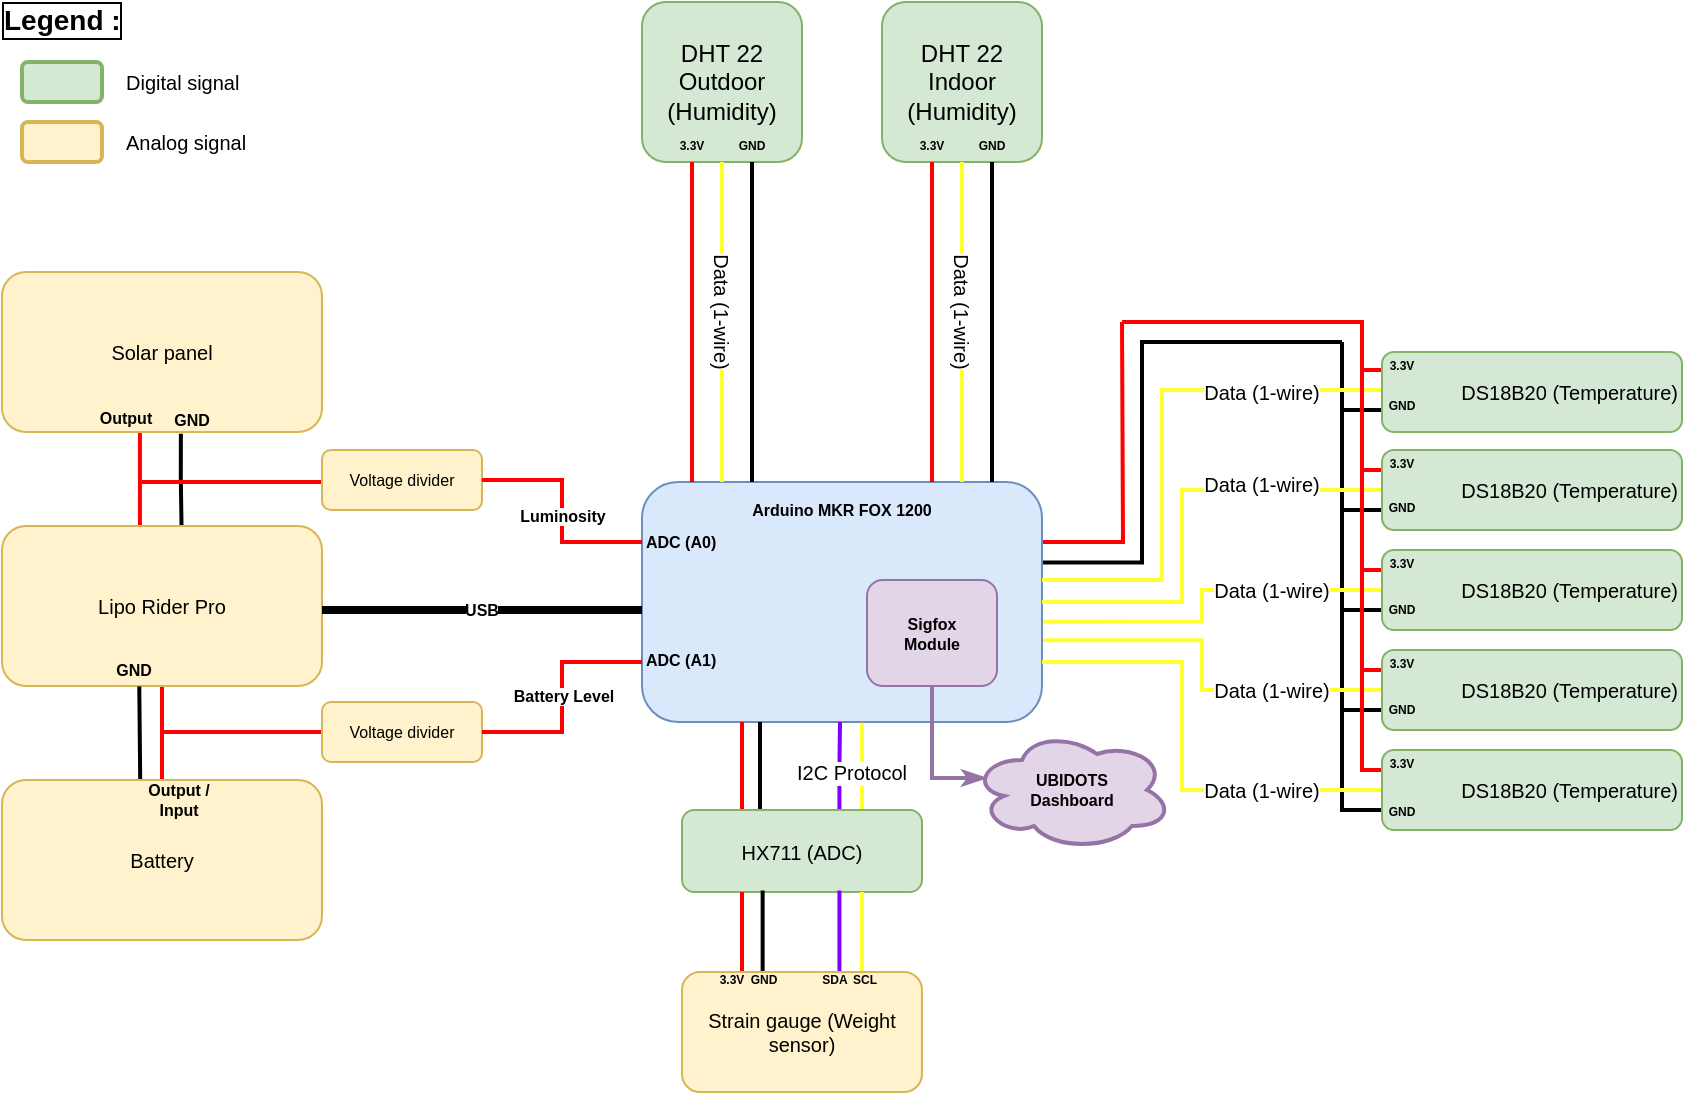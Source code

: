 <mxfile version="15.4.3" type="device"><diagram id="5MrgnKDGI7gBkpORk5VN" name="Page-1"><mxGraphModel dx="1038" dy="543" grid="1" gridSize="10" guides="1" tooltips="1" connect="1" arrows="1" fold="1" page="1" pageScale="1" pageWidth="1169" pageHeight="827" math="0" shadow="0"><root><mxCell id="0"/><mxCell id="1" parent="0"/><mxCell id="oPPZRopH76b0isRMTN4b-41" style="edgeStyle=orthogonalEdgeStyle;rounded=0;orthogonalLoop=1;jettySize=auto;html=1;exitX=1;exitY=0.25;exitDx=0;exitDy=0;fontSize=10;endArrow=none;endFill=0;strokeColor=#FF0000;strokeWidth=2;" edge="1" parent="1" source="oPPZRopH76b0isRMTN4b-7"><mxGeometry relative="1" as="geometry"><mxPoint x="720" y="280" as="targetPoint"/></mxGeometry></mxCell><mxCell id="oPPZRopH76b0isRMTN4b-47" style="edgeStyle=orthogonalEdgeStyle;rounded=0;orthogonalLoop=1;jettySize=auto;html=1;exitX=0.998;exitY=0.335;exitDx=0;exitDy=0;fontSize=10;endArrow=none;endFill=0;strokeColor=#000000;strokeWidth=2;exitPerimeter=0;" edge="1" parent="1" source="oPPZRopH76b0isRMTN4b-7"><mxGeometry relative="1" as="geometry"><mxPoint x="830" y="290" as="targetPoint"/><Array as="points"><mxPoint x="730" y="400"/></Array></mxGeometry></mxCell><mxCell id="oPPZRopH76b0isRMTN4b-7" value="" style="rounded=1;whiteSpace=wrap;html=1;fillColor=#dae8fc;strokeColor=#6c8ebf;" vertex="1" parent="1"><mxGeometry x="480" y="360" width="200" height="120" as="geometry"/></mxCell><mxCell id="oPPZRopH76b0isRMTN4b-8" value="DHT 22 Outdoor&lt;br&gt;(Humidity)" style="rounded=1;whiteSpace=wrap;html=1;fillColor=#d5e8d4;strokeColor=#82b366;" vertex="1" parent="1"><mxGeometry x="480" y="120" width="80" height="80" as="geometry"/></mxCell><mxCell id="oPPZRopH76b0isRMTN4b-9" value="DHT 22 Indoor&lt;br&gt;(Humidity)" style="rounded=1;whiteSpace=wrap;html=1;fillColor=#d5e8d4;strokeColor=#82b366;" vertex="1" parent="1"><mxGeometry x="600" y="120" width="80" height="80" as="geometry"/></mxCell><mxCell id="oPPZRopH76b0isRMTN4b-10" value="" style="line;strokeWidth=2;direction=south;html=1;strokeColor=#FF0000;" vertex="1" parent="1"><mxGeometry x="500" y="200" width="10" height="160" as="geometry"/></mxCell><mxCell id="oPPZRopH76b0isRMTN4b-11" value="" style="line;strokeWidth=2;direction=north;html=1;strokeColor=#FFFF33;align=center;" vertex="1" parent="1"><mxGeometry x="515" y="200" width="10" height="160" as="geometry"/></mxCell><mxCell id="oPPZRopH76b0isRMTN4b-12" value="" style="line;strokeWidth=2;direction=south;html=1;" vertex="1" parent="1"><mxGeometry x="530" y="200" width="10" height="160" as="geometry"/></mxCell><mxCell id="oPPZRopH76b0isRMTN4b-14" value="" style="line;strokeWidth=2;direction=south;html=1;strokeColor=#FF0000;" vertex="1" parent="1"><mxGeometry x="620" y="200" width="10" height="160" as="geometry"/></mxCell><mxCell id="oPPZRopH76b0isRMTN4b-15" value="" style="line;strokeWidth=2;direction=south;html=1;strokeColor=#FFFF33;" vertex="1" parent="1"><mxGeometry x="635" y="200" width="10" height="160" as="geometry"/></mxCell><mxCell id="oPPZRopH76b0isRMTN4b-16" value="" style="line;strokeWidth=2;direction=south;html=1;" vertex="1" parent="1"><mxGeometry x="650" y="200" width="10" height="160" as="geometry"/></mxCell><mxCell id="oPPZRopH76b0isRMTN4b-17" value="&lt;font style=&quot;font-size: 6px ; line-height: 0.8&quot;&gt;&lt;b&gt;3.3V&lt;/b&gt;&lt;/font&gt;" style="text;html=1;strokeColor=none;fillColor=none;align=center;verticalAlign=middle;whiteSpace=wrap;rounded=0;" vertex="1" parent="1"><mxGeometry x="500" y="180" width="10" height="20" as="geometry"/></mxCell><mxCell id="oPPZRopH76b0isRMTN4b-18" value="&lt;font style=&quot;font-size: 6px ; line-height: 0.8&quot;&gt;&lt;b&gt;3.3V&lt;/b&gt;&lt;/font&gt;" style="text;html=1;strokeColor=none;fillColor=none;align=center;verticalAlign=middle;whiteSpace=wrap;rounded=0;" vertex="1" parent="1"><mxGeometry x="620" y="180" width="10" height="20" as="geometry"/></mxCell><mxCell id="oPPZRopH76b0isRMTN4b-19" value="&lt;font style=&quot;font-size: 6px ; line-height: 0.8&quot;&gt;&lt;b&gt;GND&lt;/b&gt;&lt;/font&gt;" style="text;html=1;strokeColor=none;fillColor=none;align=center;verticalAlign=middle;whiteSpace=wrap;rounded=0;" vertex="1" parent="1"><mxGeometry x="525" y="180" width="20" height="20" as="geometry"/></mxCell><mxCell id="oPPZRopH76b0isRMTN4b-20" value="&lt;font style=&quot;font-size: 6px ; line-height: 0.8&quot;&gt;&lt;b&gt;GND&lt;/b&gt;&lt;/font&gt;" style="text;html=1;strokeColor=none;fillColor=none;align=center;verticalAlign=middle;whiteSpace=wrap;rounded=0;" vertex="1" parent="1"><mxGeometry x="645" y="180" width="20" height="20" as="geometry"/></mxCell><mxCell id="oPPZRopH76b0isRMTN4b-21" value="Data (1-wire)" style="text;html=1;strokeColor=none;fillColor=none;align=center;verticalAlign=middle;whiteSpace=wrap;rounded=0;fontSize=10;rotation=90;direction=east;labelBackgroundColor=default;" vertex="1" parent="1"><mxGeometry x="485" y="270" width="70" height="10" as="geometry"/></mxCell><mxCell id="oPPZRopH76b0isRMTN4b-22" value="Data (1-wire)" style="text;html=1;strokeColor=none;fillColor=none;align=center;verticalAlign=middle;whiteSpace=wrap;rounded=0;fontSize=10;rotation=90;direction=east;labelBackgroundColor=default;" vertex="1" parent="1"><mxGeometry x="605" y="270" width="70" height="10" as="geometry"/></mxCell><mxCell id="oPPZRopH76b0isRMTN4b-37" style="edgeStyle=orthogonalEdgeStyle;rounded=0;orthogonalLoop=1;jettySize=auto;html=1;exitX=0;exitY=0.25;exitDx=0;exitDy=0;fontSize=10;endArrow=none;endFill=0;strokeColor=#FF0000;strokeWidth=2;" edge="1" parent="1"><mxGeometry relative="1" as="geometry"><mxPoint x="840" y="304.286" as="targetPoint"/><mxPoint x="850" y="304" as="sourcePoint"/></mxGeometry></mxCell><mxCell id="oPPZRopH76b0isRMTN4b-42" style="edgeStyle=orthogonalEdgeStyle;rounded=0;orthogonalLoop=1;jettySize=auto;html=1;exitX=0;exitY=0.75;exitDx=0;exitDy=0;fontSize=10;endArrow=none;endFill=0;strokeColor=#000000;strokeWidth=2;" edge="1" parent="1"><mxGeometry relative="1" as="geometry"><mxPoint x="830" y="290" as="targetPoint"/><mxPoint x="850" y="324" as="sourcePoint"/></mxGeometry></mxCell><mxCell id="oPPZRopH76b0isRMTN4b-49" style="edgeStyle=orthogonalEdgeStyle;rounded=0;orthogonalLoop=1;jettySize=auto;html=1;exitX=0;exitY=0.5;exitDx=0;exitDy=0;fontSize=10;endArrow=none;endFill=0;strokeColor=#FFFF33;strokeWidth=2;" edge="1" parent="1"><mxGeometry relative="1" as="geometry"><mxPoint x="680" y="409" as="targetPoint"/><mxPoint x="850" y="314" as="sourcePoint"/><Array as="points"><mxPoint x="740" y="314"/><mxPoint x="740" y="409"/></Array></mxGeometry></mxCell><mxCell id="oPPZRopH76b0isRMTN4b-35" style="edgeStyle=orthogonalEdgeStyle;rounded=0;orthogonalLoop=1;jettySize=auto;html=1;exitX=0;exitY=0;exitDx=0;exitDy=0;fontSize=10;endArrow=none;endFill=0;strokeColor=#FF0000;strokeWidth=2;" edge="1" parent="1" source="oPPZRopH76b0isRMTN4b-24"><mxGeometry relative="1" as="geometry"><mxPoint x="849.857" y="344.286" as="targetPoint"/></mxGeometry></mxCell><mxCell id="oPPZRopH76b0isRMTN4b-36" style="edgeStyle=orthogonalEdgeStyle;rounded=0;orthogonalLoop=1;jettySize=auto;html=1;exitX=0;exitY=0.25;exitDx=0;exitDy=0;fontSize=10;endArrow=none;endFill=0;strokeColor=#FF0000;strokeWidth=2;" edge="1" parent="1" source="oPPZRopH76b0isRMTN4b-24"><mxGeometry relative="1" as="geometry"><mxPoint x="720" y="280" as="targetPoint"/><Array as="points"><mxPoint x="840" y="354"/></Array></mxGeometry></mxCell><mxCell id="oPPZRopH76b0isRMTN4b-43" style="edgeStyle=orthogonalEdgeStyle;rounded=0;orthogonalLoop=1;jettySize=auto;html=1;exitX=0;exitY=0.75;exitDx=0;exitDy=0;fontSize=10;endArrow=none;endFill=0;strokeColor=#000000;strokeWidth=2;" edge="1" parent="1" source="oPPZRopH76b0isRMTN4b-24"><mxGeometry relative="1" as="geometry"><mxPoint x="830" y="320" as="targetPoint"/></mxGeometry></mxCell><mxCell id="oPPZRopH76b0isRMTN4b-50" style="edgeStyle=orthogonalEdgeStyle;rounded=0;orthogonalLoop=1;jettySize=auto;html=1;exitX=0;exitY=0.5;exitDx=0;exitDy=0;fontSize=10;endArrow=none;endFill=0;strokeColor=#FFFF33;strokeWidth=2;" edge="1" parent="1" source="oPPZRopH76b0isRMTN4b-24"><mxGeometry relative="1" as="geometry"><mxPoint x="680" y="420" as="targetPoint"/><Array as="points"><mxPoint x="750" y="364"/><mxPoint x="750" y="420"/></Array></mxGeometry></mxCell><mxCell id="oPPZRopH76b0isRMTN4b-24" value="&lt;span style=&quot;&quot;&gt;DS18B20 (Temperature)&lt;/span&gt;" style="rounded=1;whiteSpace=wrap;html=1;labelBackgroundColor=none;fontSize=10;strokeColor=#82b366;align=right;fillColor=#d5e8d4;" vertex="1" parent="1"><mxGeometry x="850" y="344" width="150" height="40" as="geometry"/></mxCell><mxCell id="oPPZRopH76b0isRMTN4b-38" style="edgeStyle=orthogonalEdgeStyle;rounded=0;orthogonalLoop=1;jettySize=auto;html=1;exitX=0;exitY=0.25;exitDx=0;exitDy=0;fontSize=10;endArrow=none;endFill=0;strokeColor=#FF0000;strokeWidth=2;" edge="1" parent="1" source="oPPZRopH76b0isRMTN4b-25"><mxGeometry relative="1" as="geometry"><mxPoint x="840" y="350" as="targetPoint"/><Array as="points"><mxPoint x="840" y="404"/></Array></mxGeometry></mxCell><mxCell id="oPPZRopH76b0isRMTN4b-44" style="edgeStyle=orthogonalEdgeStyle;rounded=0;orthogonalLoop=1;jettySize=auto;html=1;exitX=0;exitY=0.75;exitDx=0;exitDy=0;fontSize=10;endArrow=none;endFill=0;strokeColor=#000000;strokeWidth=2;" edge="1" parent="1" source="oPPZRopH76b0isRMTN4b-25"><mxGeometry relative="1" as="geometry"><mxPoint x="830" y="370" as="targetPoint"/></mxGeometry></mxCell><mxCell id="oPPZRopH76b0isRMTN4b-51" style="edgeStyle=orthogonalEdgeStyle;rounded=0;orthogonalLoop=1;jettySize=auto;html=1;exitX=0;exitY=0.5;exitDx=0;exitDy=0;fontSize=10;endArrow=none;endFill=0;strokeColor=#FFFF33;strokeWidth=2;entryX=1.003;entryY=0.582;entryDx=0;entryDy=0;entryPerimeter=0;" edge="1" parent="1" source="oPPZRopH76b0isRMTN4b-25" target="oPPZRopH76b0isRMTN4b-7"><mxGeometry relative="1" as="geometry"><mxPoint x="820" y="414" as="targetPoint"/><Array as="points"><mxPoint x="760" y="414"/><mxPoint x="760" y="430"/></Array></mxGeometry></mxCell><mxCell id="oPPZRopH76b0isRMTN4b-25" value="&lt;span style=&quot;&quot;&gt;DS18B20 (Temperature)&lt;/span&gt;" style="rounded=1;whiteSpace=wrap;html=1;labelBackgroundColor=none;fontSize=10;strokeColor=#82b366;align=right;fillColor=#d5e8d4;" vertex="1" parent="1"><mxGeometry x="850" y="394" width="150" height="40" as="geometry"/></mxCell><mxCell id="oPPZRopH76b0isRMTN4b-39" style="edgeStyle=orthogonalEdgeStyle;rounded=0;orthogonalLoop=1;jettySize=auto;html=1;exitX=0;exitY=0.25;exitDx=0;exitDy=0;fontSize=10;endArrow=none;endFill=0;strokeColor=#FF0000;strokeWidth=2;" edge="1" parent="1" source="oPPZRopH76b0isRMTN4b-26"><mxGeometry relative="1" as="geometry"><mxPoint x="840" y="400" as="targetPoint"/><Array as="points"><mxPoint x="840" y="454"/></Array></mxGeometry></mxCell><mxCell id="oPPZRopH76b0isRMTN4b-45" style="edgeStyle=orthogonalEdgeStyle;rounded=0;orthogonalLoop=1;jettySize=auto;html=1;exitX=0;exitY=0.75;exitDx=0;exitDy=0;fontSize=10;endArrow=none;endFill=0;strokeColor=#000000;strokeWidth=2;" edge="1" parent="1" source="oPPZRopH76b0isRMTN4b-26"><mxGeometry relative="1" as="geometry"><mxPoint x="830" y="420" as="targetPoint"/></mxGeometry></mxCell><mxCell id="oPPZRopH76b0isRMTN4b-52" style="edgeStyle=orthogonalEdgeStyle;rounded=0;orthogonalLoop=1;jettySize=auto;html=1;exitX=0;exitY=0.5;exitDx=0;exitDy=0;fontSize=10;endArrow=none;endFill=0;strokeColor=#FFFF33;strokeWidth=2;entryX=1.003;entryY=0.659;entryDx=0;entryDy=0;entryPerimeter=0;" edge="1" parent="1" source="oPPZRopH76b0isRMTN4b-26" target="oPPZRopH76b0isRMTN4b-7"><mxGeometry relative="1" as="geometry"><mxPoint x="820" y="464.286" as="targetPoint"/><Array as="points"><mxPoint x="760" y="464"/><mxPoint x="760" y="439"/></Array></mxGeometry></mxCell><mxCell id="oPPZRopH76b0isRMTN4b-26" value="&lt;span style=&quot;&quot;&gt;DS18B20 (Temperature)&lt;/span&gt;" style="rounded=1;whiteSpace=wrap;html=1;labelBackgroundColor=none;fontSize=10;strokeColor=#82b366;align=right;fillColor=#d5e8d4;" vertex="1" parent="1"><mxGeometry x="850" y="444" width="150" height="40" as="geometry"/></mxCell><mxCell id="oPPZRopH76b0isRMTN4b-40" style="edgeStyle=orthogonalEdgeStyle;rounded=0;orthogonalLoop=1;jettySize=auto;html=1;exitX=0;exitY=0.25;exitDx=0;exitDy=0;fontSize=10;endArrow=none;endFill=0;strokeColor=#FF0000;strokeWidth=2;" edge="1" parent="1" source="oPPZRopH76b0isRMTN4b-27"><mxGeometry relative="1" as="geometry"><mxPoint x="840" y="450" as="targetPoint"/><Array as="points"><mxPoint x="840" y="504"/></Array></mxGeometry></mxCell><mxCell id="oPPZRopH76b0isRMTN4b-46" style="edgeStyle=orthogonalEdgeStyle;rounded=0;orthogonalLoop=1;jettySize=auto;html=1;exitX=0;exitY=0.75;exitDx=0;exitDy=0;fontSize=10;endArrow=none;endFill=0;strokeColor=#000000;strokeWidth=2;" edge="1" parent="1" source="oPPZRopH76b0isRMTN4b-27"><mxGeometry relative="1" as="geometry"><mxPoint x="830" y="470" as="targetPoint"/></mxGeometry></mxCell><mxCell id="oPPZRopH76b0isRMTN4b-53" style="edgeStyle=orthogonalEdgeStyle;rounded=0;orthogonalLoop=1;jettySize=auto;html=1;exitX=0;exitY=0.5;exitDx=0;exitDy=0;fontSize=10;endArrow=none;endFill=0;strokeColor=#FFFF33;strokeWidth=2;entryX=1;entryY=0.75;entryDx=0;entryDy=0;" edge="1" parent="1" source="oPPZRopH76b0isRMTN4b-27" target="oPPZRopH76b0isRMTN4b-7"><mxGeometry relative="1" as="geometry"><mxPoint x="820" y="514" as="targetPoint"/><Array as="points"><mxPoint x="750" y="514"/><mxPoint x="750" y="450"/></Array></mxGeometry></mxCell><mxCell id="oPPZRopH76b0isRMTN4b-27" value="&lt;span style=&quot;&quot;&gt;DS18B20 (Temperature)&lt;/span&gt;" style="rounded=1;whiteSpace=wrap;html=1;labelBackgroundColor=none;fontSize=10;strokeColor=#82b366;align=right;fillColor=#d5e8d4;" vertex="1" parent="1"><mxGeometry x="850" y="494" width="150" height="40" as="geometry"/></mxCell><mxCell id="oPPZRopH76b0isRMTN4b-54" value="&lt;span style=&quot;line-height: 0.7;&quot;&gt;&lt;font style=&quot;font-size: 10px&quot;&gt;DS18B20 (Temperature)&lt;/font&gt;&lt;/span&gt;" style="rounded=1;whiteSpace=wrap;html=1;labelBackgroundColor=none;fontSize=10;strokeColor=#82b366;align=right;fillColor=#d5e8d4;" vertex="1" parent="1"><mxGeometry x="850" y="295" width="150" height="40" as="geometry"/></mxCell><mxCell id="oPPZRopH76b0isRMTN4b-55" value="&lt;font style=&quot;font-size: 6px ; line-height: 0.8&quot;&gt;&lt;b&gt;3.3V&lt;/b&gt;&lt;/font&gt;" style="text;html=1;strokeColor=none;fillColor=none;align=center;verticalAlign=middle;whiteSpace=wrap;rounded=0;" vertex="1" parent="1"><mxGeometry x="850" y="295" width="20" height="10" as="geometry"/></mxCell><mxCell id="oPPZRopH76b0isRMTN4b-56" value="&lt;font style=&quot;font-size: 6px ; line-height: 0.8&quot;&gt;&lt;b&gt;3.3V&lt;/b&gt;&lt;/font&gt;" style="text;html=1;strokeColor=none;fillColor=none;align=center;verticalAlign=middle;whiteSpace=wrap;rounded=0;" vertex="1" parent="1"><mxGeometry x="850" y="344" width="20" height="10" as="geometry"/></mxCell><mxCell id="oPPZRopH76b0isRMTN4b-57" value="&lt;font style=&quot;font-size: 6px ; line-height: 0.8&quot;&gt;&lt;b&gt;3.3V&lt;/b&gt;&lt;/font&gt;" style="text;html=1;strokeColor=none;fillColor=none;align=center;verticalAlign=middle;whiteSpace=wrap;rounded=0;" vertex="1" parent="1"><mxGeometry x="850" y="394" width="20" height="10" as="geometry"/></mxCell><mxCell id="oPPZRopH76b0isRMTN4b-58" value="&lt;font style=&quot;font-size: 6px ; line-height: 0.8&quot;&gt;&lt;b&gt;3.3V&lt;/b&gt;&lt;/font&gt;" style="text;html=1;strokeColor=none;fillColor=none;align=center;verticalAlign=middle;whiteSpace=wrap;rounded=0;" vertex="1" parent="1"><mxGeometry x="850" y="444" width="20" height="10" as="geometry"/></mxCell><mxCell id="oPPZRopH76b0isRMTN4b-59" value="&lt;font style=&quot;font-size: 6px ; line-height: 0.8&quot;&gt;&lt;b&gt;3.3V&lt;/b&gt;&lt;/font&gt;" style="text;html=1;strokeColor=none;fillColor=none;align=center;verticalAlign=middle;whiteSpace=wrap;rounded=0;" vertex="1" parent="1"><mxGeometry x="850" y="494" width="20" height="10" as="geometry"/></mxCell><mxCell id="oPPZRopH76b0isRMTN4b-60" value="&lt;font style=&quot;font-size: 6px ; line-height: 0.8&quot;&gt;&lt;b&gt;GND&lt;/b&gt;&lt;/font&gt;" style="text;html=1;strokeColor=none;fillColor=none;align=center;verticalAlign=middle;whiteSpace=wrap;rounded=0;" vertex="1" parent="1"><mxGeometry x="850" y="315" width="20" height="10" as="geometry"/></mxCell><mxCell id="oPPZRopH76b0isRMTN4b-62" value="&lt;font style=&quot;font-size: 6px ; line-height: 0.8&quot;&gt;&lt;b&gt;GND&lt;/b&gt;&lt;/font&gt;" style="text;html=1;strokeColor=none;fillColor=none;align=center;verticalAlign=middle;whiteSpace=wrap;rounded=0;" vertex="1" parent="1"><mxGeometry x="850" y="366" width="20" height="10" as="geometry"/></mxCell><mxCell id="oPPZRopH76b0isRMTN4b-63" value="&lt;font style=&quot;font-size: 6px ; line-height: 0.8&quot;&gt;&lt;b&gt;GND&lt;/b&gt;&lt;/font&gt;" style="text;html=1;strokeColor=none;fillColor=none;align=center;verticalAlign=middle;whiteSpace=wrap;rounded=0;" vertex="1" parent="1"><mxGeometry x="850" y="417" width="20" height="10" as="geometry"/></mxCell><mxCell id="oPPZRopH76b0isRMTN4b-64" value="&lt;font style=&quot;font-size: 6px ; line-height: 0.8&quot;&gt;&lt;b&gt;GND&lt;/b&gt;&lt;/font&gt;" style="text;html=1;strokeColor=none;fillColor=none;align=center;verticalAlign=middle;whiteSpace=wrap;rounded=0;" vertex="1" parent="1"><mxGeometry x="850" y="467" width="20" height="10" as="geometry"/></mxCell><mxCell id="oPPZRopH76b0isRMTN4b-65" value="&lt;font style=&quot;font-size: 6px ; line-height: 0.8&quot;&gt;&lt;b&gt;GND&lt;/b&gt;&lt;/font&gt;" style="text;html=1;strokeColor=none;fillColor=none;align=center;verticalAlign=middle;whiteSpace=wrap;rounded=0;" vertex="1" parent="1"><mxGeometry x="850" y="518" width="20" height="10" as="geometry"/></mxCell><mxCell id="oPPZRopH76b0isRMTN4b-66" value="Data (1-wire)" style="text;html=1;strokeColor=none;fillColor=none;align=center;verticalAlign=middle;whiteSpace=wrap;rounded=0;labelBackgroundColor=#FFFFFF;fontSize=10;fontColor=#000000;" vertex="1" parent="1"><mxGeometry x="760" y="356" width="60" height="10" as="geometry"/></mxCell><mxCell id="oPPZRopH76b0isRMTN4b-69" value="Data (1-wire)" style="text;html=1;strokeColor=none;fillColor=none;align=center;verticalAlign=middle;whiteSpace=wrap;rounded=0;labelBackgroundColor=#FFFFFF;fontSize=10;fontColor=#000000;" vertex="1" parent="1"><mxGeometry x="760" y="310" width="60" height="10" as="geometry"/></mxCell><mxCell id="oPPZRopH76b0isRMTN4b-70" value="Data (1-wire)" style="text;html=1;strokeColor=none;fillColor=none;align=center;verticalAlign=middle;whiteSpace=wrap;rounded=0;labelBackgroundColor=#FFFFFF;fontSize=10;fontColor=#000000;" vertex="1" parent="1"><mxGeometry x="760" y="509" width="60" height="10" as="geometry"/></mxCell><mxCell id="oPPZRopH76b0isRMTN4b-71" value="Data (1-wire)" style="text;html=1;strokeColor=none;fillColor=none;align=center;verticalAlign=middle;whiteSpace=wrap;rounded=0;labelBackgroundColor=#FFFFFF;fontSize=10;fontColor=#000000;" vertex="1" parent="1"><mxGeometry x="765" y="409" width="60" height="10" as="geometry"/></mxCell><mxCell id="oPPZRopH76b0isRMTN4b-72" value="Data (1-wire)" style="text;html=1;strokeColor=none;fillColor=none;align=center;verticalAlign=middle;whiteSpace=wrap;rounded=0;labelBackgroundColor=#FFFFFF;fontSize=10;fontColor=#000000;" vertex="1" parent="1"><mxGeometry x="765" y="459" width="60" height="10" as="geometry"/></mxCell><mxCell id="oPPZRopH76b0isRMTN4b-79" style="edgeStyle=orthogonalEdgeStyle;rounded=0;orthogonalLoop=1;jettySize=auto;html=1;exitX=0.25;exitY=0;exitDx=0;exitDy=0;entryX=0.25;entryY=1;entryDx=0;entryDy=0;fontSize=10;fontColor=#000000;endArrow=none;endFill=0;strokeColor=#FF0000;strokeWidth=2;" edge="1" parent="1" source="oPPZRopH76b0isRMTN4b-74" target="oPPZRopH76b0isRMTN4b-7"><mxGeometry relative="1" as="geometry"/></mxCell><mxCell id="oPPZRopH76b0isRMTN4b-81" style="edgeStyle=orthogonalEdgeStyle;rounded=0;orthogonalLoop=1;jettySize=auto;html=1;exitX=0.325;exitY=0.056;exitDx=0;exitDy=0;fontSize=10;fontColor=#000000;endArrow=none;endFill=0;strokeColor=#000000;strokeWidth=2;exitPerimeter=0;" edge="1" parent="1" source="oPPZRopH76b0isRMTN4b-74"><mxGeometry relative="1" as="geometry"><mxPoint x="539" y="480" as="targetPoint"/></mxGeometry></mxCell><mxCell id="oPPZRopH76b0isRMTN4b-84" style="edgeStyle=orthogonalEdgeStyle;rounded=0;orthogonalLoop=1;jettySize=auto;html=1;exitX=0.75;exitY=0;exitDx=0;exitDy=0;entryX=0.55;entryY=1.003;entryDx=0;entryDy=0;entryPerimeter=0;fontSize=10;fontColor=#000000;endArrow=none;endFill=0;strokeColor=#FFFF33;strokeWidth=2;" edge="1" parent="1" source="oPPZRopH76b0isRMTN4b-74" target="oPPZRopH76b0isRMTN4b-7"><mxGeometry relative="1" as="geometry"/></mxCell><mxCell id="oPPZRopH76b0isRMTN4b-85" style="edgeStyle=orthogonalEdgeStyle;rounded=0;orthogonalLoop=1;jettySize=auto;html=1;exitX=0.656;exitY=0.056;exitDx=0;exitDy=0;fontSize=10;fontColor=#000000;endArrow=none;endFill=0;strokeColor=#7F00FF;strokeWidth=2;exitPerimeter=0;" edge="1" parent="1" source="oPPZRopH76b0isRMTN4b-74"><mxGeometry relative="1" as="geometry"><mxPoint x="579" y="480" as="targetPoint"/></mxGeometry></mxCell><mxCell id="oPPZRopH76b0isRMTN4b-74" value="&lt;span style=&quot;&quot;&gt;HX711 (ADC)&lt;br&gt;&lt;/span&gt;" style="rounded=1;whiteSpace=wrap;html=1;labelBackgroundColor=none;fontSize=10;strokeColor=#82b366;fillColor=#d5e8d4;align=center;" vertex="1" parent="1"><mxGeometry x="500" y="524" width="120" height="41" as="geometry"/></mxCell><mxCell id="oPPZRopH76b0isRMTN4b-76" style="edgeStyle=orthogonalEdgeStyle;rounded=0;orthogonalLoop=1;jettySize=auto;html=1;exitX=0.25;exitY=0;exitDx=0;exitDy=0;entryX=0.25;entryY=1;entryDx=0;entryDy=0;fontSize=10;fontColor=#000000;endArrow=none;endFill=0;strokeColor=#FF0000;strokeWidth=2;" edge="1" parent="1" source="oPPZRopH76b0isRMTN4b-75" target="oPPZRopH76b0isRMTN4b-74"><mxGeometry relative="1" as="geometry"/></mxCell><mxCell id="oPPZRopH76b0isRMTN4b-80" style="edgeStyle=orthogonalEdgeStyle;rounded=0;orthogonalLoop=1;jettySize=auto;html=1;exitX=0.336;exitY=0.01;exitDx=0;exitDy=0;entryX=0.336;entryY=0.982;entryDx=0;entryDy=0;fontSize=10;fontColor=#000000;endArrow=none;endFill=0;strokeColor=#000000;strokeWidth=2;exitPerimeter=0;entryPerimeter=0;" edge="1" parent="1" source="oPPZRopH76b0isRMTN4b-75" target="oPPZRopH76b0isRMTN4b-74"><mxGeometry relative="1" as="geometry"><Array as="points"/></mxGeometry></mxCell><mxCell id="oPPZRopH76b0isRMTN4b-82" style="edgeStyle=orthogonalEdgeStyle;rounded=0;orthogonalLoop=1;jettySize=auto;html=1;exitX=0.656;exitY=0.014;exitDx=0;exitDy=0;entryX=0.656;entryY=0.982;entryDx=0;entryDy=0;fontSize=10;fontColor=#000000;endArrow=none;endFill=0;strokeColor=#7F00FF;strokeWidth=2;entryPerimeter=0;exitPerimeter=0;" edge="1" parent="1" source="oPPZRopH76b0isRMTN4b-75" target="oPPZRopH76b0isRMTN4b-74"><mxGeometry relative="1" as="geometry"/></mxCell><mxCell id="oPPZRopH76b0isRMTN4b-83" style="edgeStyle=orthogonalEdgeStyle;rounded=0;orthogonalLoop=1;jettySize=auto;html=1;exitX=0.75;exitY=0;exitDx=0;exitDy=0;entryX=0.75;entryY=1;entryDx=0;entryDy=0;fontSize=10;fontColor=#000000;endArrow=none;endFill=0;strokeColor=#FFFF33;strokeWidth=2;" edge="1" parent="1" source="oPPZRopH76b0isRMTN4b-75" target="oPPZRopH76b0isRMTN4b-74"><mxGeometry relative="1" as="geometry"/></mxCell><mxCell id="oPPZRopH76b0isRMTN4b-75" value="&lt;span style=&quot;&quot;&gt;Strain gauge (Weight sensor)&lt;/span&gt;" style="rounded=1;whiteSpace=wrap;html=1;labelBackgroundColor=none;fontSize=10;strokeColor=#d6b656;fillColor=#fff2cc;align=center;" vertex="1" parent="1"><mxGeometry x="500" y="605" width="120" height="60" as="geometry"/></mxCell><mxCell id="oPPZRopH76b0isRMTN4b-86" value="&lt;font style=&quot;font-size: 6px ; line-height: 0.8&quot;&gt;&lt;b&gt;3.3V&lt;/b&gt;&lt;/font&gt;" style="text;html=1;strokeColor=none;fillColor=none;align=center;verticalAlign=middle;whiteSpace=wrap;rounded=0;" vertex="1" parent="1"><mxGeometry x="515" y="602" width="20" height="10" as="geometry"/></mxCell><mxCell id="oPPZRopH76b0isRMTN4b-88" value="&lt;font style=&quot;font-size: 6px ; line-height: 0.8&quot;&gt;&lt;b&gt;GND&lt;/b&gt;&lt;/font&gt;" style="text;html=1;strokeColor=none;fillColor=none;align=center;verticalAlign=middle;whiteSpace=wrap;rounded=0;" vertex="1" parent="1"><mxGeometry x="531" y="602" width="20" height="10" as="geometry"/></mxCell><mxCell id="oPPZRopH76b0isRMTN4b-89" value="SDA" style="text;html=1;strokeColor=none;fillColor=none;align=center;verticalAlign=middle;whiteSpace=wrap;rounded=0;labelBackgroundColor=none;fontSize=6;fontColor=#000000;fontStyle=1" vertex="1" parent="1"><mxGeometry x="569" y="604" width="15" height="10" as="geometry"/></mxCell><mxCell id="oPPZRopH76b0isRMTN4b-90" value="SCL" style="text;html=1;strokeColor=none;fillColor=none;align=center;verticalAlign=middle;whiteSpace=wrap;rounded=0;labelBackgroundColor=none;fontSize=6;fontColor=#000000;fontStyle=1" vertex="1" parent="1"><mxGeometry x="584" y="604" width="15" height="10" as="geometry"/></mxCell><mxCell id="oPPZRopH76b0isRMTN4b-91" value="&lt;font style=&quot;font-size: 10px&quot;&gt;I2C Protocol&lt;/font&gt;" style="text;html=1;strokeColor=none;fillColor=none;align=center;verticalAlign=middle;whiteSpace=wrap;rounded=0;labelBackgroundColor=default;fontSize=6;fontColor=#000000;" vertex="1" parent="1"><mxGeometry x="555" y="500" width="60" height="9" as="geometry"/></mxCell><mxCell id="oPPZRopH76b0isRMTN4b-96" style="rounded=0;orthogonalLoop=1;jettySize=auto;html=1;exitX=0.431;exitY=0.969;exitDx=0;exitDy=0;entryX=0.431;entryY=0.044;entryDx=0;entryDy=0;fontSize=10;fontColor=#000000;endArrow=none;endFill=0;strokeColor=#FF0000;strokeWidth=2;exitPerimeter=0;entryPerimeter=0;" edge="1" parent="1" source="oPPZRopH76b0isRMTN4b-93" target="oPPZRopH76b0isRMTN4b-94"><mxGeometry relative="1" as="geometry"/></mxCell><mxCell id="oPPZRopH76b0isRMTN4b-97" style="edgeStyle=orthogonalEdgeStyle;rounded=0;orthogonalLoop=1;jettySize=auto;html=1;exitX=0.559;exitY=1.011;exitDx=0;exitDy=0;entryX=0.561;entryY=-0.002;entryDx=0;entryDy=0;fontSize=10;fontColor=#000000;endArrow=none;endFill=0;strokeColor=#000000;strokeWidth=2;exitPerimeter=0;entryPerimeter=0;" edge="1" parent="1" source="oPPZRopH76b0isRMTN4b-93" target="oPPZRopH76b0isRMTN4b-94"><mxGeometry relative="1" as="geometry"/></mxCell><mxCell id="oPPZRopH76b0isRMTN4b-93" value="&lt;span style=&quot;&quot;&gt;Solar panel&lt;/span&gt;" style="rounded=1;whiteSpace=wrap;html=1;labelBackgroundColor=none;fontSize=10;strokeColor=#d6b656;fillColor=#fff2cc;align=center;" vertex="1" parent="1"><mxGeometry x="160" y="255" width="160" height="80" as="geometry"/></mxCell><mxCell id="oPPZRopH76b0isRMTN4b-115" style="edgeStyle=none;rounded=0;orthogonalLoop=1;jettySize=auto;html=1;exitX=0.5;exitY=1;exitDx=0;exitDy=0;entryX=0.5;entryY=0;entryDx=0;entryDy=0;fontSize=8;fontColor=#000000;endArrow=none;endFill=0;strokeColor=#FF0000;strokeWidth=2;" edge="1" parent="1" source="oPPZRopH76b0isRMTN4b-94" target="oPPZRopH76b0isRMTN4b-95"><mxGeometry relative="1" as="geometry"/></mxCell><mxCell id="oPPZRopH76b0isRMTN4b-94" value="Lipo Rider Pro" style="rounded=1;whiteSpace=wrap;html=1;labelBackgroundColor=#FFF2CC;fontSize=10;strokeColor=#d6b656;fillColor=#fff2cc;align=center;" vertex="1" parent="1"><mxGeometry x="160" y="382" width="160" height="80" as="geometry"/></mxCell><mxCell id="oPPZRopH76b0isRMTN4b-114" style="edgeStyle=none;rounded=0;orthogonalLoop=1;jettySize=auto;html=1;exitX=0.432;exitY=0.024;exitDx=0;exitDy=0;entryX=0.429;entryY=1.003;entryDx=0;entryDy=0;fontSize=8;fontColor=#000000;endArrow=none;endFill=0;strokeColor=#000000;strokeWidth=2;entryPerimeter=0;exitPerimeter=0;" edge="1" parent="1" source="oPPZRopH76b0isRMTN4b-95" target="oPPZRopH76b0isRMTN4b-94"><mxGeometry relative="1" as="geometry"/></mxCell><mxCell id="oPPZRopH76b0isRMTN4b-95" value="Battery" style="rounded=1;whiteSpace=wrap;html=1;labelBackgroundColor=#FFF2CC;fontSize=10;strokeColor=#d6b656;fillColor=#fff2cc;align=center;" vertex="1" parent="1"><mxGeometry x="160" y="509" width="160" height="80" as="geometry"/></mxCell><mxCell id="oPPZRopH76b0isRMTN4b-98" value="GND" style="text;html=1;strokeColor=none;fillColor=none;align=center;verticalAlign=middle;whiteSpace=wrap;rounded=0;labelBackgroundColor=none;fontSize=8;fontColor=#000000;fontStyle=1" vertex="1" parent="1"><mxGeometry x="245" y="325" width="20" height="7" as="geometry"/></mxCell><mxCell id="oPPZRopH76b0isRMTN4b-99" value="Output" style="text;html=1;strokeColor=none;fillColor=none;align=center;verticalAlign=middle;whiteSpace=wrap;rounded=0;labelBackgroundColor=none;fontSize=8;fontColor=#000000;fontStyle=1" vertex="1" parent="1"><mxGeometry x="209" y="325" width="26" height="6" as="geometry"/></mxCell><mxCell id="oPPZRopH76b0isRMTN4b-104" value="" style="line;strokeWidth=4;html=1;perimeter=backbonePerimeter;points=[];outlineConnect=0;labelBackgroundColor=default;fontSize=8;fontColor=#000000;fillColor=default;gradientColor=#ffffff;align=center;" vertex="1" parent="1"><mxGeometry x="320" y="419" width="160" height="10" as="geometry"/></mxCell><mxCell id="oPPZRopH76b0isRMTN4b-101" value="&lt;span style=&quot;background-color: rgb(255 , 255 , 255)&quot;&gt;USB&lt;/span&gt;" style="text;html=1;strokeColor=none;fillColor=none;align=center;verticalAlign=middle;whiteSpace=wrap;rounded=0;labelBackgroundColor=default;fontSize=8;fontColor=#000000;fontStyle=1" vertex="1" parent="1"><mxGeometry x="385" y="414" width="30" height="20" as="geometry"/></mxCell><mxCell id="oPPZRopH76b0isRMTN4b-108" value="" style="edgeStyle=segmentEdgeStyle;endArrow=none;html=1;rounded=0;fontSize=8;fontColor=#000000;strokeColor=#FF0000;strokeWidth=2;endFill=0;entryX=0;entryY=0.5;entryDx=0;entryDy=0;" edge="1" parent="1" target="oPPZRopH76b0isRMTN4b-109"><mxGeometry width="50" height="50" relative="1" as="geometry"><mxPoint x="230" y="360" as="sourcePoint"/><mxPoint x="320" y="360" as="targetPoint"/></mxGeometry></mxCell><mxCell id="oPPZRopH76b0isRMTN4b-109" value="&lt;span style=&quot;&quot;&gt;Voltage divider&lt;/span&gt;" style="rounded=1;whiteSpace=wrap;html=1;labelBackgroundColor=none;fontSize=8;strokeColor=#d6b656;fillColor=#fff2cc;align=center;" vertex="1" parent="1"><mxGeometry x="320" y="344" width="80" height="30" as="geometry"/></mxCell><mxCell id="oPPZRopH76b0isRMTN4b-111" value="" style="endArrow=none;html=1;rounded=0;fontSize=8;fontColor=#000000;strokeColor=#FF0000;strokeWidth=2;exitX=1;exitY=0.5;exitDx=0;exitDy=0;entryX=0;entryY=0.25;entryDx=0;entryDy=0;" edge="1" parent="1" source="oPPZRopH76b0isRMTN4b-109" target="oPPZRopH76b0isRMTN4b-7"><mxGeometry width="50" height="50" relative="1" as="geometry"><mxPoint x="415" y="406" as="sourcePoint"/><mxPoint x="465" y="356" as="targetPoint"/><Array as="points"><mxPoint x="440" y="359"/><mxPoint x="440" y="390"/></Array></mxGeometry></mxCell><mxCell id="oPPZRopH76b0isRMTN4b-112" value="ADC (A0)" style="text;html=1;strokeColor=none;fillColor=none;align=left;verticalAlign=middle;whiteSpace=wrap;rounded=0;labelBackgroundColor=none;fontSize=8;fontColor=#000000;fontStyle=1" vertex="1" parent="1"><mxGeometry x="480" y="385" width="50" height="10" as="geometry"/></mxCell><mxCell id="oPPZRopH76b0isRMTN4b-113" value="Luminosity" style="text;html=1;strokeColor=none;fillColor=none;align=center;verticalAlign=middle;whiteSpace=wrap;rounded=0;labelBackgroundColor=default;fontSize=8;fontColor=#000000;fontStyle=1" vertex="1" parent="1"><mxGeometry x="418" y="372" width="45" height="10" as="geometry"/></mxCell><mxCell id="oPPZRopH76b0isRMTN4b-116" value="GND" style="text;html=1;strokeColor=none;fillColor=none;align=center;verticalAlign=middle;whiteSpace=wrap;rounded=0;labelBackgroundColor=none;fontSize=8;fontColor=#000000;fontStyle=1" vertex="1" parent="1"><mxGeometry x="216" y="449" width="20" height="10" as="geometry"/></mxCell><mxCell id="oPPZRopH76b0isRMTN4b-117" value="Output / Input" style="text;html=1;strokeColor=none;fillColor=none;align=center;verticalAlign=middle;whiteSpace=wrap;rounded=0;labelBackgroundColor=none;fontSize=8;fontColor=#000000;fontStyle=1" vertex="1" parent="1"><mxGeometry x="232" y="514" width="33" height="10" as="geometry"/></mxCell><mxCell id="oPPZRopH76b0isRMTN4b-118" value="" style="endArrow=none;html=1;rounded=0;fontSize=8;fontColor=#000000;strokeColor=#FF0000;strokeWidth=2;entryX=0;entryY=0.5;entryDx=0;entryDy=0;" edge="1" parent="1" target="oPPZRopH76b0isRMTN4b-119"><mxGeometry width="50" height="50" relative="1" as="geometry"><mxPoint x="240" y="485" as="sourcePoint"/><mxPoint x="320" y="485" as="targetPoint"/></mxGeometry></mxCell><mxCell id="oPPZRopH76b0isRMTN4b-119" value="&lt;span style=&quot;&quot;&gt;Voltage divider&lt;/span&gt;" style="rounded=1;whiteSpace=wrap;html=1;labelBackgroundColor=none;fontSize=8;strokeColor=#d6b656;fillColor=#fff2cc;align=center;" vertex="1" parent="1"><mxGeometry x="320" y="470" width="80" height="30" as="geometry"/></mxCell><mxCell id="oPPZRopH76b0isRMTN4b-120" value="" style="endArrow=none;html=1;rounded=0;fontSize=8;fontColor=#000000;strokeColor=#FF0000;strokeWidth=2;exitX=1;exitY=0.5;exitDx=0;exitDy=0;entryX=0;entryY=0.75;entryDx=0;entryDy=0;" edge="1" parent="1" source="oPPZRopH76b0isRMTN4b-119" target="oPPZRopH76b0isRMTN4b-7"><mxGeometry width="50" height="50" relative="1" as="geometry"><mxPoint x="413" y="499" as="sourcePoint"/><mxPoint x="463" y="449" as="targetPoint"/><Array as="points"><mxPoint x="440" y="485"/><mxPoint x="440" y="450"/></Array></mxGeometry></mxCell><mxCell id="oPPZRopH76b0isRMTN4b-121" value="ADC (A1)" style="text;html=1;strokeColor=none;fillColor=none;align=left;verticalAlign=middle;whiteSpace=wrap;rounded=0;labelBackgroundColor=none;fontSize=8;fontColor=#000000;fontStyle=1" vertex="1" parent="1"><mxGeometry x="480" y="444" width="40" height="10" as="geometry"/></mxCell><mxCell id="oPPZRopH76b0isRMTN4b-122" value="Battery Level" style="text;html=1;strokeColor=none;fillColor=none;align=center;verticalAlign=middle;whiteSpace=wrap;rounded=0;labelBackgroundColor=default;fontSize=8;fontColor=#000000;fontStyle=1" vertex="1" parent="1"><mxGeometry x="409.5" y="462" width="62" height="10" as="geometry"/></mxCell><mxCell id="oPPZRopH76b0isRMTN4b-123" value="&lt;b&gt;Arduino MKR FOX 1200&lt;/b&gt;" style="text;html=1;strokeColor=none;fillColor=none;align=center;verticalAlign=middle;whiteSpace=wrap;rounded=0;labelBackgroundColor=none;fontSize=8;fontColor=#000000;" vertex="1" parent="1"><mxGeometry x="530" y="366" width="100" height="16" as="geometry"/></mxCell><mxCell id="oPPZRopH76b0isRMTN4b-124" value="" style="rounded=1;whiteSpace=wrap;html=1;labelBackgroundColor=none;fontSize=8;strokeColor=#9673a6;fillColor=#e1d5e7;align=left;" vertex="1" parent="1"><mxGeometry x="592.5" y="409" width="65" height="53" as="geometry"/></mxCell><mxCell id="oPPZRopH76b0isRMTN4b-125" value="&lt;b&gt;Sigfox Module&lt;/b&gt;" style="text;html=1;strokeColor=none;fillColor=none;align=center;verticalAlign=middle;whiteSpace=wrap;rounded=0;labelBackgroundColor=none;fontSize=8;fontColor=#000000;" vertex="1" parent="1"><mxGeometry x="600" y="420.5" width="50" height="30" as="geometry"/></mxCell><mxCell id="oPPZRopH76b0isRMTN4b-127" value="&lt;b&gt;UBIDOTS&lt;br&gt;Dashboard&lt;/b&gt;" style="ellipse;shape=cloud;whiteSpace=wrap;html=1;align=center;labelBackgroundColor=none;fontSize=8;strokeColor=#9673a6;strokeWidth=2;fillColor=#e1d5e7;" vertex="1" parent="1"><mxGeometry x="645" y="484" width="100" height="60" as="geometry"/></mxCell><mxCell id="oPPZRopH76b0isRMTN4b-128" value="" style="endArrow=classicThin;html=1;rounded=0;fontSize=8;fontColor=#000000;strokeColor=#9673a6;strokeWidth=2;entryX=0.07;entryY=0.4;entryDx=0;entryDy=0;entryPerimeter=0;fillColor=#e1d5e7;endFill=1;exitX=0.5;exitY=1;exitDx=0;exitDy=0;" edge="1" parent="1" source="oPPZRopH76b0isRMTN4b-124" target="oPPZRopH76b0isRMTN4b-127"><mxGeometry width="50" height="50" relative="1" as="geometry"><mxPoint x="660" y="500" as="sourcePoint"/><mxPoint x="715" y="464" as="targetPoint"/><Array as="points"><mxPoint x="625" y="470"/><mxPoint x="625" y="508"/></Array></mxGeometry></mxCell><mxCell id="oPPZRopH76b0isRMTN4b-129" value="&lt;font style=&quot;font-size: 14px&quot;&gt;&lt;b&gt;Legend :&lt;/b&gt;&lt;/font&gt;" style="text;html=1;strokeColor=none;fillColor=none;align=left;verticalAlign=middle;whiteSpace=wrap;rounded=0;labelBackgroundColor=none;fontSize=8;fontColor=#000000;glass=0;labelBorderColor=#000000;strokeWidth=2;perimeterSpacing=0;spacing=0;spacingTop=-12;" vertex="1" parent="1"><mxGeometry x="160" y="120" width="60" height="30" as="geometry"/></mxCell><mxCell id="oPPZRopH76b0isRMTN4b-130" value="" style="rounded=1;whiteSpace=wrap;html=1;glass=0;labelBackgroundColor=none;labelBorderColor=#000000;fontSize=14;strokeColor=#82b366;strokeWidth=2;fillColor=#d5e8d4;align=left;" vertex="1" parent="1"><mxGeometry x="170" y="150" width="40" height="20" as="geometry"/></mxCell><mxCell id="oPPZRopH76b0isRMTN4b-131" value="Digital signal" style="text;html=1;strokeColor=none;fillColor=none;align=left;verticalAlign=middle;whiteSpace=wrap;rounded=0;glass=0;labelBackgroundColor=none;labelBorderColor=none;fontSize=10;fontColor=#000000;" vertex="1" parent="1"><mxGeometry x="220" y="155" width="70" height="10" as="geometry"/></mxCell><mxCell id="oPPZRopH76b0isRMTN4b-132" value="" style="rounded=1;whiteSpace=wrap;html=1;glass=0;labelBackgroundColor=none;labelBorderColor=#000000;fontSize=14;strokeColor=#d6b656;strokeWidth=2;fillColor=#fff2cc;align=left;" vertex="1" parent="1"><mxGeometry x="170" y="180" width="40" height="20" as="geometry"/></mxCell><mxCell id="oPPZRopH76b0isRMTN4b-133" value="Analog signal" style="text;html=1;strokeColor=none;fillColor=none;align=left;verticalAlign=middle;whiteSpace=wrap;rounded=0;glass=0;labelBackgroundColor=none;labelBorderColor=none;fontSize=10;fontColor=#000000;" vertex="1" parent="1"><mxGeometry x="220" y="185" width="70" height="10" as="geometry"/></mxCell></root></mxGraphModel></diagram></mxfile>